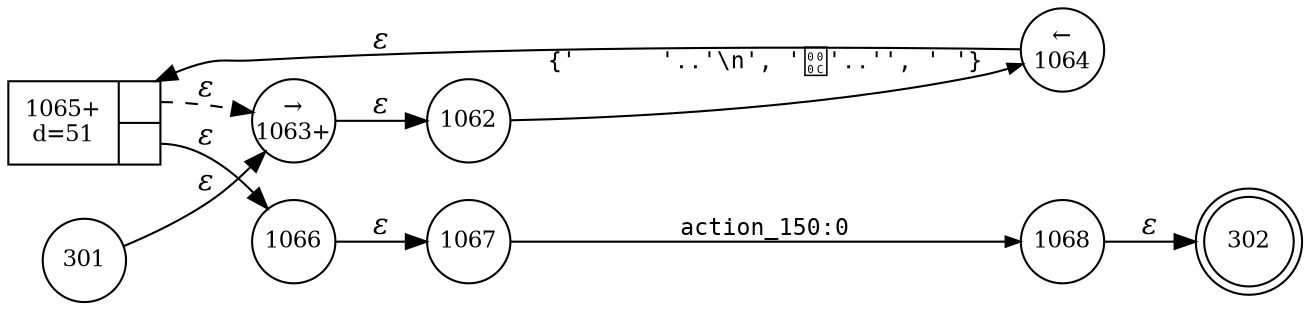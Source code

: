 digraph ATN {
rankdir=LR;
s302[fontsize=11, label="302", shape=doublecircle, fixedsize=true, width=.6];
s1062[fontsize=11,label="1062", shape=circle, fixedsize=true, width=.55, peripheries=1];
s1063[fontsize=11,label="&rarr;\n1063+", shape=circle, fixedsize=true, width=.55, peripheries=1];
s1064[fontsize=11,label="&larr;\n1064", shape=circle, fixedsize=true, width=.55, peripheries=1];
s1065[fontsize=11,label="{1065+\nd=51|{<p0>|<p1>}}", shape=record, fixedsize=false, peripheries=1];
s1066[fontsize=11,label="1066", shape=circle, fixedsize=true, width=.55, peripheries=1];
s1067[fontsize=11,label="1067", shape=circle, fixedsize=true, width=.55, peripheries=1];
s1068[fontsize=11,label="1068", shape=circle, fixedsize=true, width=.55, peripheries=1];
s301[fontsize=11,label="301", shape=circle, fixedsize=true, width=.55, peripheries=1];
s301 -> s1063 [fontname="Times-Italic", label="&epsilon;"];
s1063 -> s1062 [fontname="Times-Italic", label="&epsilon;"];
s1062 -> s1064 [fontsize=11, fontname="Courier", arrowsize=.7, label = "{'	'..'\\n', ''..'', ' '}", arrowhead = normal];
s1064 -> s1065 [fontname="Times-Italic", label="&epsilon;"];
s1065:p0 -> s1063 [fontname="Times-Italic", label="&epsilon;", style="dashed"];
s1065:p1 -> s1066 [fontname="Times-Italic", label="&epsilon;"];
s1066 -> s1067 [fontname="Times-Italic", label="&epsilon;"];
s1067 -> s1068 [fontsize=11, fontname="Courier", arrowsize=.7, label = "action_150:0", arrowhead = normal];
s1068 -> s302 [fontname="Times-Italic", label="&epsilon;"];
}